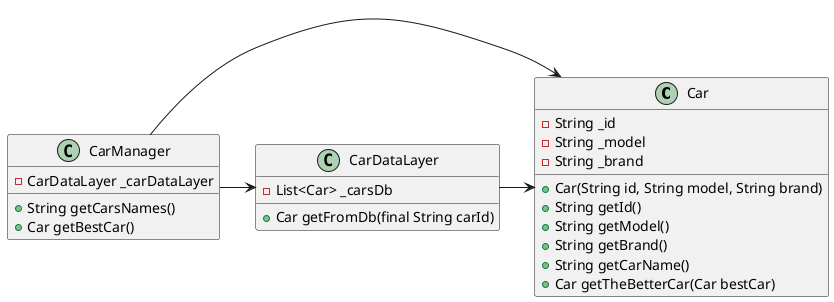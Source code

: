 @startuml
class Car{
    - String _id
    - String _model
    - String _brand
    + Car(String id, String model, String brand)
    + String getId()
    + String getModel()
    + String getBrand()
    + String getCarName()
    + Car getTheBetterCar(Car bestCar)
}

class CarDataLayer{
    - List<Car> _carsDb
    + Car getFromDb(final String carId)
}

class CarManager{
    - CarDataLayer _carDataLayer
    + String getCarsNames()
    + Car getBestCar()
}

CarManager -> CarDataLayer
CarManager -> Car
CarDataLayer -> Car

@enduml